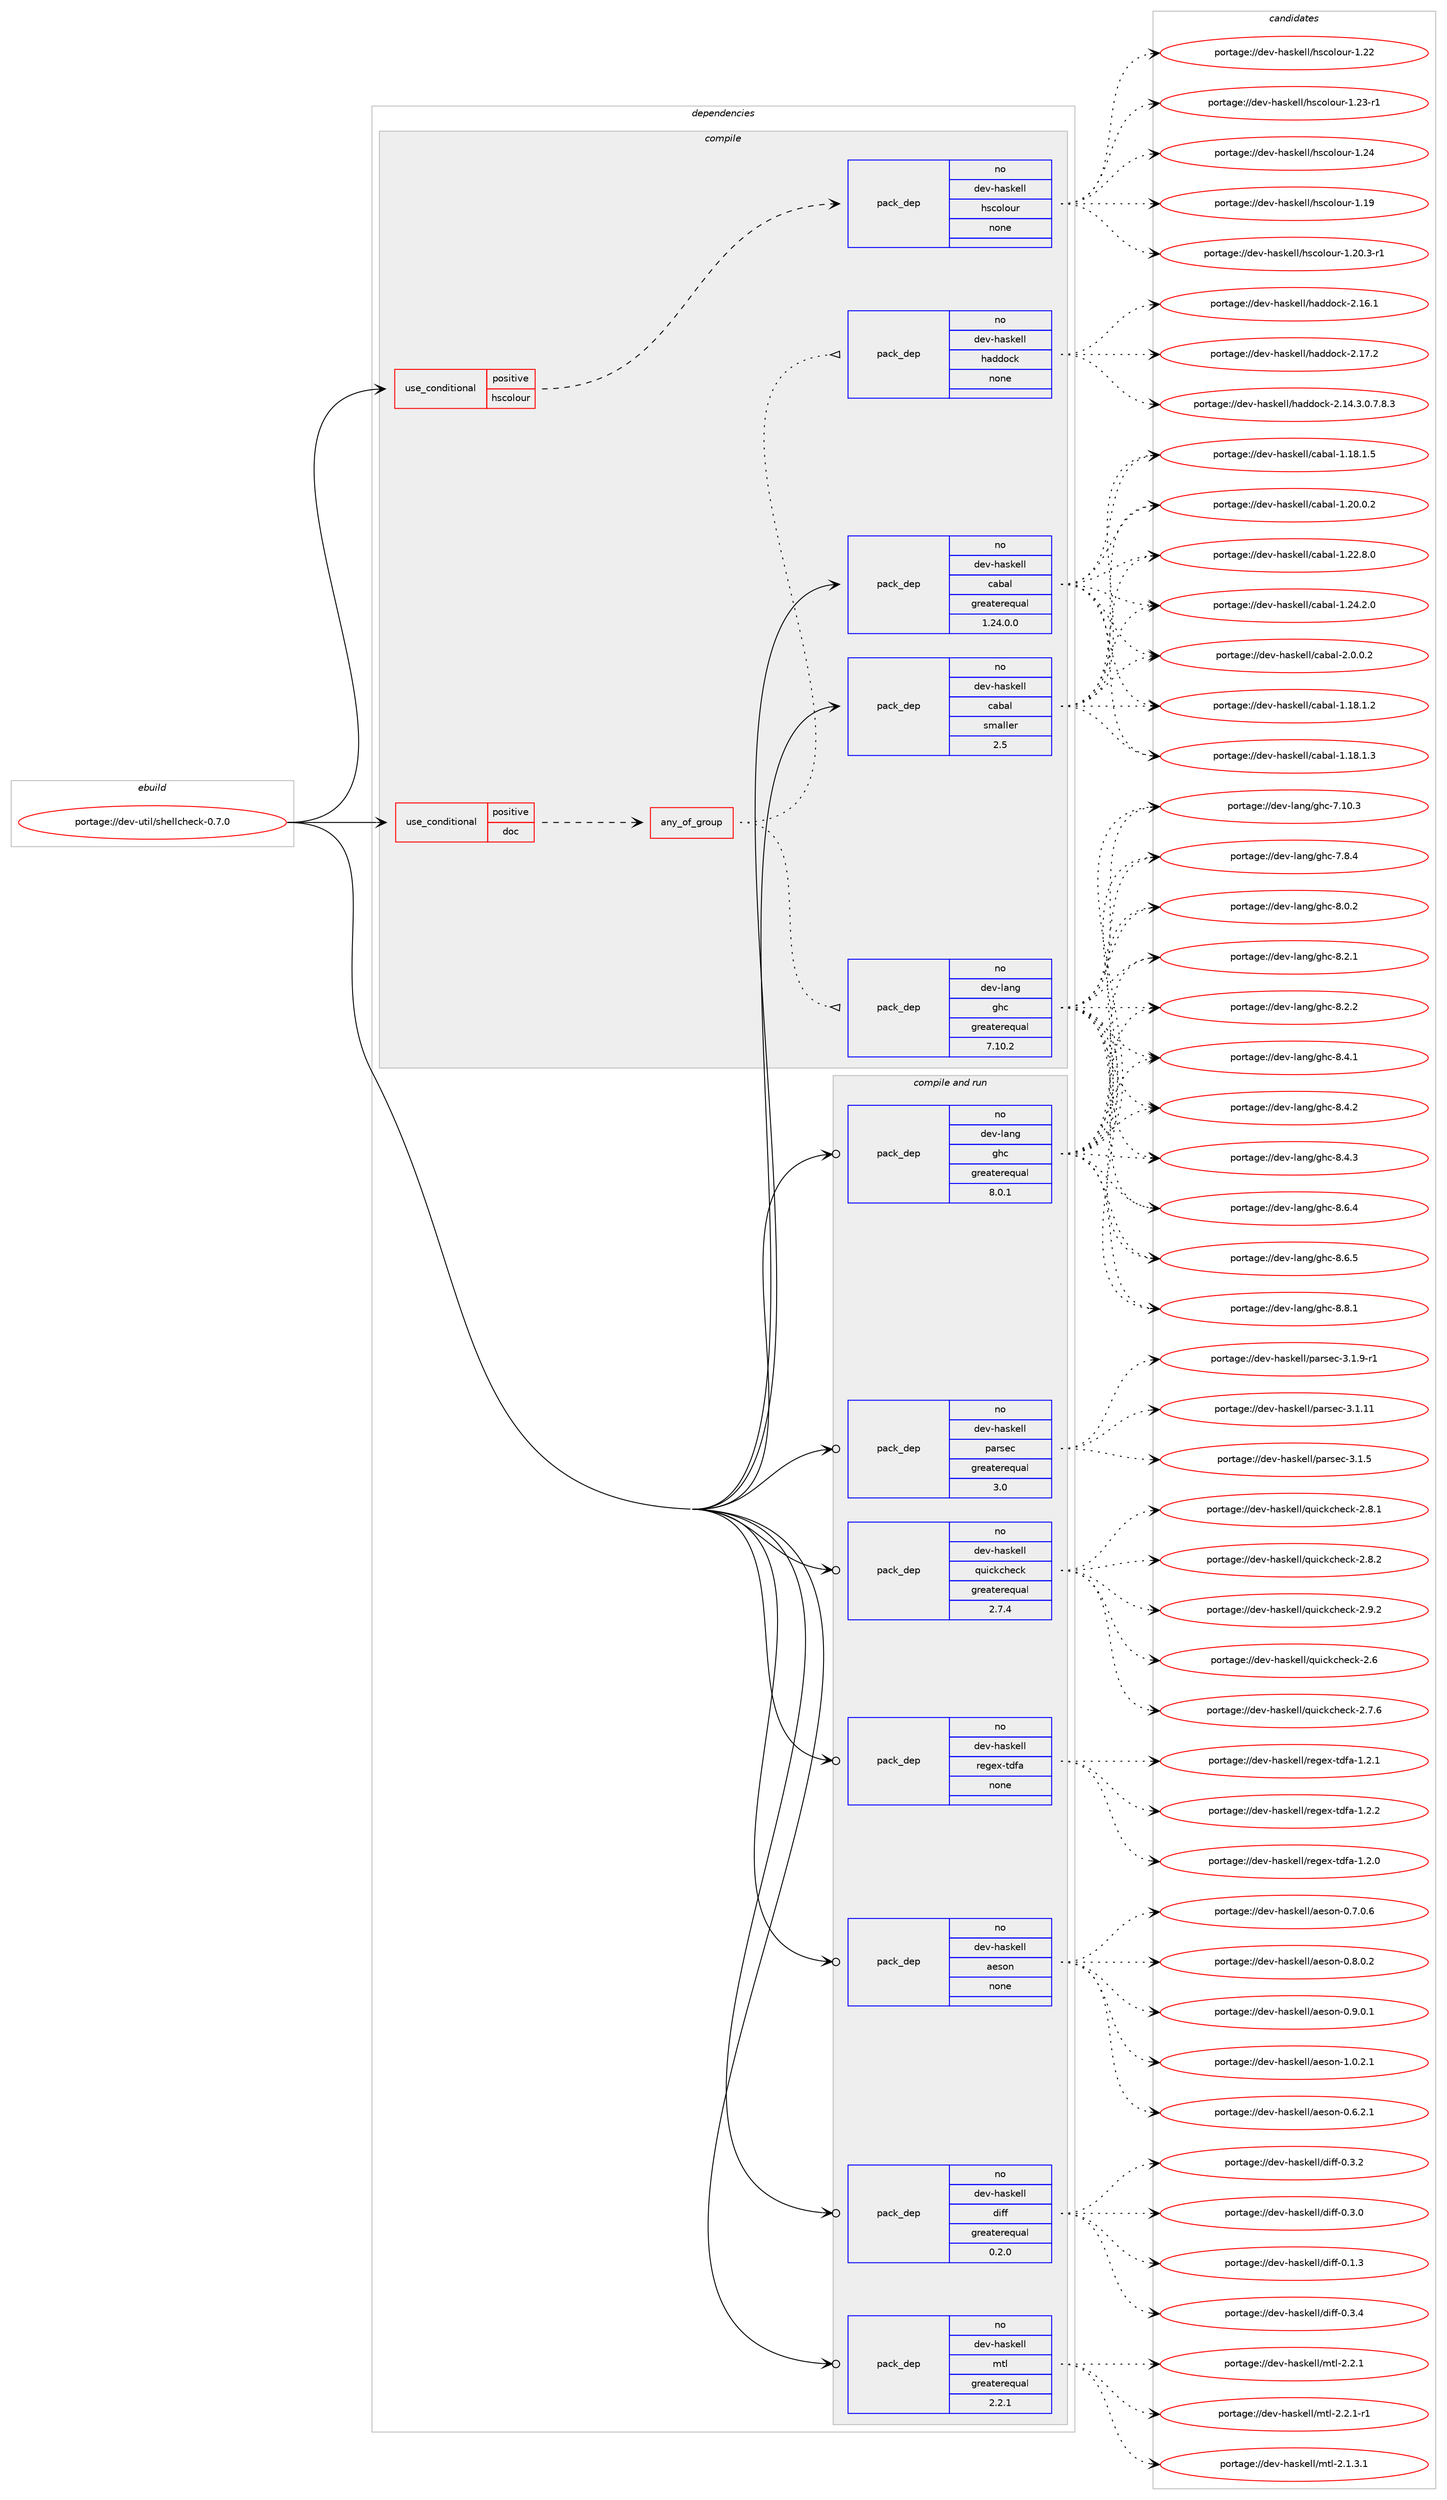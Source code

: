 digraph prolog {

# *************
# Graph options
# *************

newrank=true;
concentrate=true;
compound=true;
graph [rankdir=LR,fontname=Helvetica,fontsize=10,ranksep=1.5];#, ranksep=2.5, nodesep=0.2];
edge  [arrowhead=vee];
node  [fontname=Helvetica,fontsize=10];

# **********
# The ebuild
# **********

subgraph cluster_leftcol {
color=gray;
rank=same;
label=<<i>ebuild</i>>;
id [label="portage://dev-util/shellcheck-0.7.0", color=red, width=4, href="../dev-util/shellcheck-0.7.0.svg"];
}

# ****************
# The dependencies
# ****************

subgraph cluster_midcol {
color=gray;
label=<<i>dependencies</i>>;
subgraph cluster_compile {
fillcolor="#eeeeee";
style=filled;
label=<<i>compile</i>>;
subgraph cond71829 {
dependency265319 [label=<<TABLE BORDER="0" CELLBORDER="1" CELLSPACING="0" CELLPADDING="4"><TR><TD ROWSPAN="3" CELLPADDING="10">use_conditional</TD></TR><TR><TD>positive</TD></TR><TR><TD>doc</TD></TR></TABLE>>, shape=none, color=red];
subgraph any3631 {
dependency265320 [label=<<TABLE BORDER="0" CELLBORDER="1" CELLSPACING="0" CELLPADDING="4"><TR><TD CELLPADDING="10">any_of_group</TD></TR></TABLE>>, shape=none, color=red];subgraph pack189783 {
dependency265321 [label=<<TABLE BORDER="0" CELLBORDER="1" CELLSPACING="0" CELLPADDING="4" WIDTH="220"><TR><TD ROWSPAN="6" CELLPADDING="30">pack_dep</TD></TR><TR><TD WIDTH="110">no</TD></TR><TR><TD>dev-haskell</TD></TR><TR><TD>haddock</TD></TR><TR><TD>none</TD></TR><TR><TD></TD></TR></TABLE>>, shape=none, color=blue];
}
dependency265320:e -> dependency265321:w [weight=20,style="dotted",arrowhead="oinv"];
subgraph pack189784 {
dependency265322 [label=<<TABLE BORDER="0" CELLBORDER="1" CELLSPACING="0" CELLPADDING="4" WIDTH="220"><TR><TD ROWSPAN="6" CELLPADDING="30">pack_dep</TD></TR><TR><TD WIDTH="110">no</TD></TR><TR><TD>dev-lang</TD></TR><TR><TD>ghc</TD></TR><TR><TD>greaterequal</TD></TR><TR><TD>7.10.2</TD></TR></TABLE>>, shape=none, color=blue];
}
dependency265320:e -> dependency265322:w [weight=20,style="dotted",arrowhead="oinv"];
}
dependency265319:e -> dependency265320:w [weight=20,style="dashed",arrowhead="vee"];
}
id:e -> dependency265319:w [weight=20,style="solid",arrowhead="vee"];
subgraph cond71830 {
dependency265323 [label=<<TABLE BORDER="0" CELLBORDER="1" CELLSPACING="0" CELLPADDING="4"><TR><TD ROWSPAN="3" CELLPADDING="10">use_conditional</TD></TR><TR><TD>positive</TD></TR><TR><TD>hscolour</TD></TR></TABLE>>, shape=none, color=red];
subgraph pack189785 {
dependency265324 [label=<<TABLE BORDER="0" CELLBORDER="1" CELLSPACING="0" CELLPADDING="4" WIDTH="220"><TR><TD ROWSPAN="6" CELLPADDING="30">pack_dep</TD></TR><TR><TD WIDTH="110">no</TD></TR><TR><TD>dev-haskell</TD></TR><TR><TD>hscolour</TD></TR><TR><TD>none</TD></TR><TR><TD></TD></TR></TABLE>>, shape=none, color=blue];
}
dependency265323:e -> dependency265324:w [weight=20,style="dashed",arrowhead="vee"];
}
id:e -> dependency265323:w [weight=20,style="solid",arrowhead="vee"];
subgraph pack189786 {
dependency265325 [label=<<TABLE BORDER="0" CELLBORDER="1" CELLSPACING="0" CELLPADDING="4" WIDTH="220"><TR><TD ROWSPAN="6" CELLPADDING="30">pack_dep</TD></TR><TR><TD WIDTH="110">no</TD></TR><TR><TD>dev-haskell</TD></TR><TR><TD>cabal</TD></TR><TR><TD>greaterequal</TD></TR><TR><TD>1.24.0.0</TD></TR></TABLE>>, shape=none, color=blue];
}
id:e -> dependency265325:w [weight=20,style="solid",arrowhead="vee"];
subgraph pack189787 {
dependency265326 [label=<<TABLE BORDER="0" CELLBORDER="1" CELLSPACING="0" CELLPADDING="4" WIDTH="220"><TR><TD ROWSPAN="6" CELLPADDING="30">pack_dep</TD></TR><TR><TD WIDTH="110">no</TD></TR><TR><TD>dev-haskell</TD></TR><TR><TD>cabal</TD></TR><TR><TD>smaller</TD></TR><TR><TD>2.5</TD></TR></TABLE>>, shape=none, color=blue];
}
id:e -> dependency265326:w [weight=20,style="solid",arrowhead="vee"];
}
subgraph cluster_compileandrun {
fillcolor="#eeeeee";
style=filled;
label=<<i>compile and run</i>>;
subgraph pack189788 {
dependency265327 [label=<<TABLE BORDER="0" CELLBORDER="1" CELLSPACING="0" CELLPADDING="4" WIDTH="220"><TR><TD ROWSPAN="6" CELLPADDING="30">pack_dep</TD></TR><TR><TD WIDTH="110">no</TD></TR><TR><TD>dev-haskell</TD></TR><TR><TD>aeson</TD></TR><TR><TD>none</TD></TR><TR><TD></TD></TR></TABLE>>, shape=none, color=blue];
}
id:e -> dependency265327:w [weight=20,style="solid",arrowhead="odotvee"];
subgraph pack189789 {
dependency265328 [label=<<TABLE BORDER="0" CELLBORDER="1" CELLSPACING="0" CELLPADDING="4" WIDTH="220"><TR><TD ROWSPAN="6" CELLPADDING="30">pack_dep</TD></TR><TR><TD WIDTH="110">no</TD></TR><TR><TD>dev-haskell</TD></TR><TR><TD>diff</TD></TR><TR><TD>greaterequal</TD></TR><TR><TD>0.2.0</TD></TR></TABLE>>, shape=none, color=blue];
}
id:e -> dependency265328:w [weight=20,style="solid",arrowhead="odotvee"];
subgraph pack189790 {
dependency265329 [label=<<TABLE BORDER="0" CELLBORDER="1" CELLSPACING="0" CELLPADDING="4" WIDTH="220"><TR><TD ROWSPAN="6" CELLPADDING="30">pack_dep</TD></TR><TR><TD WIDTH="110">no</TD></TR><TR><TD>dev-haskell</TD></TR><TR><TD>mtl</TD></TR><TR><TD>greaterequal</TD></TR><TR><TD>2.2.1</TD></TR></TABLE>>, shape=none, color=blue];
}
id:e -> dependency265329:w [weight=20,style="solid",arrowhead="odotvee"];
subgraph pack189791 {
dependency265330 [label=<<TABLE BORDER="0" CELLBORDER="1" CELLSPACING="0" CELLPADDING="4" WIDTH="220"><TR><TD ROWSPAN="6" CELLPADDING="30">pack_dep</TD></TR><TR><TD WIDTH="110">no</TD></TR><TR><TD>dev-haskell</TD></TR><TR><TD>parsec</TD></TR><TR><TD>greaterequal</TD></TR><TR><TD>3.0</TD></TR></TABLE>>, shape=none, color=blue];
}
id:e -> dependency265330:w [weight=20,style="solid",arrowhead="odotvee"];
subgraph pack189792 {
dependency265331 [label=<<TABLE BORDER="0" CELLBORDER="1" CELLSPACING="0" CELLPADDING="4" WIDTH="220"><TR><TD ROWSPAN="6" CELLPADDING="30">pack_dep</TD></TR><TR><TD WIDTH="110">no</TD></TR><TR><TD>dev-haskell</TD></TR><TR><TD>quickcheck</TD></TR><TR><TD>greaterequal</TD></TR><TR><TD>2.7.4</TD></TR></TABLE>>, shape=none, color=blue];
}
id:e -> dependency265331:w [weight=20,style="solid",arrowhead="odotvee"];
subgraph pack189793 {
dependency265332 [label=<<TABLE BORDER="0" CELLBORDER="1" CELLSPACING="0" CELLPADDING="4" WIDTH="220"><TR><TD ROWSPAN="6" CELLPADDING="30">pack_dep</TD></TR><TR><TD WIDTH="110">no</TD></TR><TR><TD>dev-haskell</TD></TR><TR><TD>regex-tdfa</TD></TR><TR><TD>none</TD></TR><TR><TD></TD></TR></TABLE>>, shape=none, color=blue];
}
id:e -> dependency265332:w [weight=20,style="solid",arrowhead="odotvee"];
subgraph pack189794 {
dependency265333 [label=<<TABLE BORDER="0" CELLBORDER="1" CELLSPACING="0" CELLPADDING="4" WIDTH="220"><TR><TD ROWSPAN="6" CELLPADDING="30">pack_dep</TD></TR><TR><TD WIDTH="110">no</TD></TR><TR><TD>dev-lang</TD></TR><TR><TD>ghc</TD></TR><TR><TD>greaterequal</TD></TR><TR><TD>8.0.1</TD></TR></TABLE>>, shape=none, color=blue];
}
id:e -> dependency265333:w [weight=20,style="solid",arrowhead="odotvee"];
}
subgraph cluster_run {
fillcolor="#eeeeee";
style=filled;
label=<<i>run</i>>;
}
}

# **************
# The candidates
# **************

subgraph cluster_choices {
rank=same;
color=gray;
label=<<i>candidates</i>>;

subgraph choice189783 {
color=black;
nodesep=1;
choiceportage1001011184510497115107101108108471049710010011199107455046495246514648465546564651 [label="portage://dev-haskell/haddock-2.14.3.0.7.8.3", color=red, width=4,href="../dev-haskell/haddock-2.14.3.0.7.8.3.svg"];
choiceportage100101118451049711510710110810847104971001001119910745504649544649 [label="portage://dev-haskell/haddock-2.16.1", color=red, width=4,href="../dev-haskell/haddock-2.16.1.svg"];
choiceportage100101118451049711510710110810847104971001001119910745504649554650 [label="portage://dev-haskell/haddock-2.17.2", color=red, width=4,href="../dev-haskell/haddock-2.17.2.svg"];
dependency265321:e -> choiceportage1001011184510497115107101108108471049710010011199107455046495246514648465546564651:w [style=dotted,weight="100"];
dependency265321:e -> choiceportage100101118451049711510710110810847104971001001119910745504649544649:w [style=dotted,weight="100"];
dependency265321:e -> choiceportage100101118451049711510710110810847104971001001119910745504649554650:w [style=dotted,weight="100"];
}
subgraph choice189784 {
color=black;
nodesep=1;
choiceportage1001011184510897110103471031049945554649484651 [label="portage://dev-lang/ghc-7.10.3", color=red, width=4,href="../dev-lang/ghc-7.10.3.svg"];
choiceportage10010111845108971101034710310499455546564652 [label="portage://dev-lang/ghc-7.8.4", color=red, width=4,href="../dev-lang/ghc-7.8.4.svg"];
choiceportage10010111845108971101034710310499455646484650 [label="portage://dev-lang/ghc-8.0.2", color=red, width=4,href="../dev-lang/ghc-8.0.2.svg"];
choiceportage10010111845108971101034710310499455646504649 [label="portage://dev-lang/ghc-8.2.1", color=red, width=4,href="../dev-lang/ghc-8.2.1.svg"];
choiceportage10010111845108971101034710310499455646504650 [label="portage://dev-lang/ghc-8.2.2", color=red, width=4,href="../dev-lang/ghc-8.2.2.svg"];
choiceportage10010111845108971101034710310499455646524649 [label="portage://dev-lang/ghc-8.4.1", color=red, width=4,href="../dev-lang/ghc-8.4.1.svg"];
choiceportage10010111845108971101034710310499455646524650 [label="portage://dev-lang/ghc-8.4.2", color=red, width=4,href="../dev-lang/ghc-8.4.2.svg"];
choiceportage10010111845108971101034710310499455646524651 [label="portage://dev-lang/ghc-8.4.3", color=red, width=4,href="../dev-lang/ghc-8.4.3.svg"];
choiceportage10010111845108971101034710310499455646544652 [label="portage://dev-lang/ghc-8.6.4", color=red, width=4,href="../dev-lang/ghc-8.6.4.svg"];
choiceportage10010111845108971101034710310499455646544653 [label="portage://dev-lang/ghc-8.6.5", color=red, width=4,href="../dev-lang/ghc-8.6.5.svg"];
choiceportage10010111845108971101034710310499455646564649 [label="portage://dev-lang/ghc-8.8.1", color=red, width=4,href="../dev-lang/ghc-8.8.1.svg"];
dependency265322:e -> choiceportage1001011184510897110103471031049945554649484651:w [style=dotted,weight="100"];
dependency265322:e -> choiceportage10010111845108971101034710310499455546564652:w [style=dotted,weight="100"];
dependency265322:e -> choiceportage10010111845108971101034710310499455646484650:w [style=dotted,weight="100"];
dependency265322:e -> choiceportage10010111845108971101034710310499455646504649:w [style=dotted,weight="100"];
dependency265322:e -> choiceportage10010111845108971101034710310499455646504650:w [style=dotted,weight="100"];
dependency265322:e -> choiceportage10010111845108971101034710310499455646524649:w [style=dotted,weight="100"];
dependency265322:e -> choiceportage10010111845108971101034710310499455646524650:w [style=dotted,weight="100"];
dependency265322:e -> choiceportage10010111845108971101034710310499455646524651:w [style=dotted,weight="100"];
dependency265322:e -> choiceportage10010111845108971101034710310499455646544652:w [style=dotted,weight="100"];
dependency265322:e -> choiceportage10010111845108971101034710310499455646544653:w [style=dotted,weight="100"];
dependency265322:e -> choiceportage10010111845108971101034710310499455646564649:w [style=dotted,weight="100"];
}
subgraph choice189785 {
color=black;
nodesep=1;
choiceportage100101118451049711510710110810847104115991111081111171144549464957 [label="portage://dev-haskell/hscolour-1.19", color=red, width=4,href="../dev-haskell/hscolour-1.19.svg"];
choiceportage10010111845104971151071011081084710411599111108111117114454946504846514511449 [label="portage://dev-haskell/hscolour-1.20.3-r1", color=red, width=4,href="../dev-haskell/hscolour-1.20.3-r1.svg"];
choiceportage100101118451049711510710110810847104115991111081111171144549465050 [label="portage://dev-haskell/hscolour-1.22", color=red, width=4,href="../dev-haskell/hscolour-1.22.svg"];
choiceportage1001011184510497115107101108108471041159911110811111711445494650514511449 [label="portage://dev-haskell/hscolour-1.23-r1", color=red, width=4,href="../dev-haskell/hscolour-1.23-r1.svg"];
choiceportage100101118451049711510710110810847104115991111081111171144549465052 [label="portage://dev-haskell/hscolour-1.24", color=red, width=4,href="../dev-haskell/hscolour-1.24.svg"];
dependency265324:e -> choiceportage100101118451049711510710110810847104115991111081111171144549464957:w [style=dotted,weight="100"];
dependency265324:e -> choiceportage10010111845104971151071011081084710411599111108111117114454946504846514511449:w [style=dotted,weight="100"];
dependency265324:e -> choiceportage100101118451049711510710110810847104115991111081111171144549465050:w [style=dotted,weight="100"];
dependency265324:e -> choiceportage1001011184510497115107101108108471041159911110811111711445494650514511449:w [style=dotted,weight="100"];
dependency265324:e -> choiceportage100101118451049711510710110810847104115991111081111171144549465052:w [style=dotted,weight="100"];
}
subgraph choice189786 {
color=black;
nodesep=1;
choiceportage10010111845104971151071011081084799979897108454946495646494650 [label="portage://dev-haskell/cabal-1.18.1.2", color=red, width=4,href="../dev-haskell/cabal-1.18.1.2.svg"];
choiceportage10010111845104971151071011081084799979897108454946495646494651 [label="portage://dev-haskell/cabal-1.18.1.3", color=red, width=4,href="../dev-haskell/cabal-1.18.1.3.svg"];
choiceportage10010111845104971151071011081084799979897108454946495646494653 [label="portage://dev-haskell/cabal-1.18.1.5", color=red, width=4,href="../dev-haskell/cabal-1.18.1.5.svg"];
choiceportage10010111845104971151071011081084799979897108454946504846484650 [label="portage://dev-haskell/cabal-1.20.0.2", color=red, width=4,href="../dev-haskell/cabal-1.20.0.2.svg"];
choiceportage10010111845104971151071011081084799979897108454946505046564648 [label="portage://dev-haskell/cabal-1.22.8.0", color=red, width=4,href="../dev-haskell/cabal-1.22.8.0.svg"];
choiceportage10010111845104971151071011081084799979897108454946505246504648 [label="portage://dev-haskell/cabal-1.24.2.0", color=red, width=4,href="../dev-haskell/cabal-1.24.2.0.svg"];
choiceportage100101118451049711510710110810847999798971084550464846484650 [label="portage://dev-haskell/cabal-2.0.0.2", color=red, width=4,href="../dev-haskell/cabal-2.0.0.2.svg"];
dependency265325:e -> choiceportage10010111845104971151071011081084799979897108454946495646494650:w [style=dotted,weight="100"];
dependency265325:e -> choiceportage10010111845104971151071011081084799979897108454946495646494651:w [style=dotted,weight="100"];
dependency265325:e -> choiceportage10010111845104971151071011081084799979897108454946495646494653:w [style=dotted,weight="100"];
dependency265325:e -> choiceportage10010111845104971151071011081084799979897108454946504846484650:w [style=dotted,weight="100"];
dependency265325:e -> choiceportage10010111845104971151071011081084799979897108454946505046564648:w [style=dotted,weight="100"];
dependency265325:e -> choiceportage10010111845104971151071011081084799979897108454946505246504648:w [style=dotted,weight="100"];
dependency265325:e -> choiceportage100101118451049711510710110810847999798971084550464846484650:w [style=dotted,weight="100"];
}
subgraph choice189787 {
color=black;
nodesep=1;
choiceportage10010111845104971151071011081084799979897108454946495646494650 [label="portage://dev-haskell/cabal-1.18.1.2", color=red, width=4,href="../dev-haskell/cabal-1.18.1.2.svg"];
choiceportage10010111845104971151071011081084799979897108454946495646494651 [label="portage://dev-haskell/cabal-1.18.1.3", color=red, width=4,href="../dev-haskell/cabal-1.18.1.3.svg"];
choiceportage10010111845104971151071011081084799979897108454946495646494653 [label="portage://dev-haskell/cabal-1.18.1.5", color=red, width=4,href="../dev-haskell/cabal-1.18.1.5.svg"];
choiceportage10010111845104971151071011081084799979897108454946504846484650 [label="portage://dev-haskell/cabal-1.20.0.2", color=red, width=4,href="../dev-haskell/cabal-1.20.0.2.svg"];
choiceportage10010111845104971151071011081084799979897108454946505046564648 [label="portage://dev-haskell/cabal-1.22.8.0", color=red, width=4,href="../dev-haskell/cabal-1.22.8.0.svg"];
choiceportage10010111845104971151071011081084799979897108454946505246504648 [label="portage://dev-haskell/cabal-1.24.2.0", color=red, width=4,href="../dev-haskell/cabal-1.24.2.0.svg"];
choiceportage100101118451049711510710110810847999798971084550464846484650 [label="portage://dev-haskell/cabal-2.0.0.2", color=red, width=4,href="../dev-haskell/cabal-2.0.0.2.svg"];
dependency265326:e -> choiceportage10010111845104971151071011081084799979897108454946495646494650:w [style=dotted,weight="100"];
dependency265326:e -> choiceportage10010111845104971151071011081084799979897108454946495646494651:w [style=dotted,weight="100"];
dependency265326:e -> choiceportage10010111845104971151071011081084799979897108454946495646494653:w [style=dotted,weight="100"];
dependency265326:e -> choiceportage10010111845104971151071011081084799979897108454946504846484650:w [style=dotted,weight="100"];
dependency265326:e -> choiceportage10010111845104971151071011081084799979897108454946505046564648:w [style=dotted,weight="100"];
dependency265326:e -> choiceportage10010111845104971151071011081084799979897108454946505246504648:w [style=dotted,weight="100"];
dependency265326:e -> choiceportage100101118451049711510710110810847999798971084550464846484650:w [style=dotted,weight="100"];
}
subgraph choice189788 {
color=black;
nodesep=1;
choiceportage100101118451049711510710110810847971011151111104548465446504649 [label="portage://dev-haskell/aeson-0.6.2.1", color=red, width=4,href="../dev-haskell/aeson-0.6.2.1.svg"];
choiceportage100101118451049711510710110810847971011151111104548465546484654 [label="portage://dev-haskell/aeson-0.7.0.6", color=red, width=4,href="../dev-haskell/aeson-0.7.0.6.svg"];
choiceportage100101118451049711510710110810847971011151111104548465646484650 [label="portage://dev-haskell/aeson-0.8.0.2", color=red, width=4,href="../dev-haskell/aeson-0.8.0.2.svg"];
choiceportage100101118451049711510710110810847971011151111104548465746484649 [label="portage://dev-haskell/aeson-0.9.0.1", color=red, width=4,href="../dev-haskell/aeson-0.9.0.1.svg"];
choiceportage100101118451049711510710110810847971011151111104549464846504649 [label="portage://dev-haskell/aeson-1.0.2.1", color=red, width=4,href="../dev-haskell/aeson-1.0.2.1.svg"];
dependency265327:e -> choiceportage100101118451049711510710110810847971011151111104548465446504649:w [style=dotted,weight="100"];
dependency265327:e -> choiceportage100101118451049711510710110810847971011151111104548465546484654:w [style=dotted,weight="100"];
dependency265327:e -> choiceportage100101118451049711510710110810847971011151111104548465646484650:w [style=dotted,weight="100"];
dependency265327:e -> choiceportage100101118451049711510710110810847971011151111104548465746484649:w [style=dotted,weight="100"];
dependency265327:e -> choiceportage100101118451049711510710110810847971011151111104549464846504649:w [style=dotted,weight="100"];
}
subgraph choice189789 {
color=black;
nodesep=1;
choiceportage100101118451049711510710110810847100105102102454846494651 [label="portage://dev-haskell/diff-0.1.3", color=red, width=4,href="../dev-haskell/diff-0.1.3.svg"];
choiceportage100101118451049711510710110810847100105102102454846514648 [label="portage://dev-haskell/diff-0.3.0", color=red, width=4,href="../dev-haskell/diff-0.3.0.svg"];
choiceportage100101118451049711510710110810847100105102102454846514650 [label="portage://dev-haskell/diff-0.3.2", color=red, width=4,href="../dev-haskell/diff-0.3.2.svg"];
choiceportage100101118451049711510710110810847100105102102454846514652 [label="portage://dev-haskell/diff-0.3.4", color=red, width=4,href="../dev-haskell/diff-0.3.4.svg"];
dependency265328:e -> choiceportage100101118451049711510710110810847100105102102454846494651:w [style=dotted,weight="100"];
dependency265328:e -> choiceportage100101118451049711510710110810847100105102102454846514648:w [style=dotted,weight="100"];
dependency265328:e -> choiceportage100101118451049711510710110810847100105102102454846514650:w [style=dotted,weight="100"];
dependency265328:e -> choiceportage100101118451049711510710110810847100105102102454846514652:w [style=dotted,weight="100"];
}
subgraph choice189790 {
color=black;
nodesep=1;
choiceportage1001011184510497115107101108108471091161084550464946514649 [label="portage://dev-haskell/mtl-2.1.3.1", color=red, width=4,href="../dev-haskell/mtl-2.1.3.1.svg"];
choiceportage100101118451049711510710110810847109116108455046504649 [label="portage://dev-haskell/mtl-2.2.1", color=red, width=4,href="../dev-haskell/mtl-2.2.1.svg"];
choiceportage1001011184510497115107101108108471091161084550465046494511449 [label="portage://dev-haskell/mtl-2.2.1-r1", color=red, width=4,href="../dev-haskell/mtl-2.2.1-r1.svg"];
dependency265329:e -> choiceportage1001011184510497115107101108108471091161084550464946514649:w [style=dotted,weight="100"];
dependency265329:e -> choiceportage100101118451049711510710110810847109116108455046504649:w [style=dotted,weight="100"];
dependency265329:e -> choiceportage1001011184510497115107101108108471091161084550465046494511449:w [style=dotted,weight="100"];
}
subgraph choice189791 {
color=black;
nodesep=1;
choiceportage100101118451049711510710110810847112971141151019945514649464949 [label="portage://dev-haskell/parsec-3.1.11", color=red, width=4,href="../dev-haskell/parsec-3.1.11.svg"];
choiceportage1001011184510497115107101108108471129711411510199455146494653 [label="portage://dev-haskell/parsec-3.1.5", color=red, width=4,href="../dev-haskell/parsec-3.1.5.svg"];
choiceportage10010111845104971151071011081084711297114115101994551464946574511449 [label="portage://dev-haskell/parsec-3.1.9-r1", color=red, width=4,href="../dev-haskell/parsec-3.1.9-r1.svg"];
dependency265330:e -> choiceportage100101118451049711510710110810847112971141151019945514649464949:w [style=dotted,weight="100"];
dependency265330:e -> choiceportage1001011184510497115107101108108471129711411510199455146494653:w [style=dotted,weight="100"];
dependency265330:e -> choiceportage10010111845104971151071011081084711297114115101994551464946574511449:w [style=dotted,weight="100"];
}
subgraph choice189792 {
color=black;
nodesep=1;
choiceportage10010111845104971151071011081084711311710599107991041019910745504654 [label="portage://dev-haskell/quickcheck-2.6", color=red, width=4,href="../dev-haskell/quickcheck-2.6.svg"];
choiceportage100101118451049711510710110810847113117105991079910410199107455046554654 [label="portage://dev-haskell/quickcheck-2.7.6", color=red, width=4,href="../dev-haskell/quickcheck-2.7.6.svg"];
choiceportage100101118451049711510710110810847113117105991079910410199107455046564649 [label="portage://dev-haskell/quickcheck-2.8.1", color=red, width=4,href="../dev-haskell/quickcheck-2.8.1.svg"];
choiceportage100101118451049711510710110810847113117105991079910410199107455046564650 [label="portage://dev-haskell/quickcheck-2.8.2", color=red, width=4,href="../dev-haskell/quickcheck-2.8.2.svg"];
choiceportage100101118451049711510710110810847113117105991079910410199107455046574650 [label="portage://dev-haskell/quickcheck-2.9.2", color=red, width=4,href="../dev-haskell/quickcheck-2.9.2.svg"];
dependency265331:e -> choiceportage10010111845104971151071011081084711311710599107991041019910745504654:w [style=dotted,weight="100"];
dependency265331:e -> choiceportage100101118451049711510710110810847113117105991079910410199107455046554654:w [style=dotted,weight="100"];
dependency265331:e -> choiceportage100101118451049711510710110810847113117105991079910410199107455046564649:w [style=dotted,weight="100"];
dependency265331:e -> choiceportage100101118451049711510710110810847113117105991079910410199107455046564650:w [style=dotted,weight="100"];
dependency265331:e -> choiceportage100101118451049711510710110810847113117105991079910410199107455046574650:w [style=dotted,weight="100"];
}
subgraph choice189793 {
color=black;
nodesep=1;
choiceportage1001011184510497115107101108108471141011031011204511610010297454946504648 [label="portage://dev-haskell/regex-tdfa-1.2.0", color=red, width=4,href="../dev-haskell/regex-tdfa-1.2.0.svg"];
choiceportage1001011184510497115107101108108471141011031011204511610010297454946504649 [label="portage://dev-haskell/regex-tdfa-1.2.1", color=red, width=4,href="../dev-haskell/regex-tdfa-1.2.1.svg"];
choiceportage1001011184510497115107101108108471141011031011204511610010297454946504650 [label="portage://dev-haskell/regex-tdfa-1.2.2", color=red, width=4,href="../dev-haskell/regex-tdfa-1.2.2.svg"];
dependency265332:e -> choiceportage1001011184510497115107101108108471141011031011204511610010297454946504648:w [style=dotted,weight="100"];
dependency265332:e -> choiceportage1001011184510497115107101108108471141011031011204511610010297454946504649:w [style=dotted,weight="100"];
dependency265332:e -> choiceportage1001011184510497115107101108108471141011031011204511610010297454946504650:w [style=dotted,weight="100"];
}
subgraph choice189794 {
color=black;
nodesep=1;
choiceportage1001011184510897110103471031049945554649484651 [label="portage://dev-lang/ghc-7.10.3", color=red, width=4,href="../dev-lang/ghc-7.10.3.svg"];
choiceportage10010111845108971101034710310499455546564652 [label="portage://dev-lang/ghc-7.8.4", color=red, width=4,href="../dev-lang/ghc-7.8.4.svg"];
choiceportage10010111845108971101034710310499455646484650 [label="portage://dev-lang/ghc-8.0.2", color=red, width=4,href="../dev-lang/ghc-8.0.2.svg"];
choiceportage10010111845108971101034710310499455646504649 [label="portage://dev-lang/ghc-8.2.1", color=red, width=4,href="../dev-lang/ghc-8.2.1.svg"];
choiceportage10010111845108971101034710310499455646504650 [label="portage://dev-lang/ghc-8.2.2", color=red, width=4,href="../dev-lang/ghc-8.2.2.svg"];
choiceportage10010111845108971101034710310499455646524649 [label="portage://dev-lang/ghc-8.4.1", color=red, width=4,href="../dev-lang/ghc-8.4.1.svg"];
choiceportage10010111845108971101034710310499455646524650 [label="portage://dev-lang/ghc-8.4.2", color=red, width=4,href="../dev-lang/ghc-8.4.2.svg"];
choiceportage10010111845108971101034710310499455646524651 [label="portage://dev-lang/ghc-8.4.3", color=red, width=4,href="../dev-lang/ghc-8.4.3.svg"];
choiceportage10010111845108971101034710310499455646544652 [label="portage://dev-lang/ghc-8.6.4", color=red, width=4,href="../dev-lang/ghc-8.6.4.svg"];
choiceportage10010111845108971101034710310499455646544653 [label="portage://dev-lang/ghc-8.6.5", color=red, width=4,href="../dev-lang/ghc-8.6.5.svg"];
choiceportage10010111845108971101034710310499455646564649 [label="portage://dev-lang/ghc-8.8.1", color=red, width=4,href="../dev-lang/ghc-8.8.1.svg"];
dependency265333:e -> choiceportage1001011184510897110103471031049945554649484651:w [style=dotted,weight="100"];
dependency265333:e -> choiceportage10010111845108971101034710310499455546564652:w [style=dotted,weight="100"];
dependency265333:e -> choiceportage10010111845108971101034710310499455646484650:w [style=dotted,weight="100"];
dependency265333:e -> choiceportage10010111845108971101034710310499455646504649:w [style=dotted,weight="100"];
dependency265333:e -> choiceportage10010111845108971101034710310499455646504650:w [style=dotted,weight="100"];
dependency265333:e -> choiceportage10010111845108971101034710310499455646524649:w [style=dotted,weight="100"];
dependency265333:e -> choiceportage10010111845108971101034710310499455646524650:w [style=dotted,weight="100"];
dependency265333:e -> choiceportage10010111845108971101034710310499455646524651:w [style=dotted,weight="100"];
dependency265333:e -> choiceportage10010111845108971101034710310499455646544652:w [style=dotted,weight="100"];
dependency265333:e -> choiceportage10010111845108971101034710310499455646544653:w [style=dotted,weight="100"];
dependency265333:e -> choiceportage10010111845108971101034710310499455646564649:w [style=dotted,weight="100"];
}
}

}
